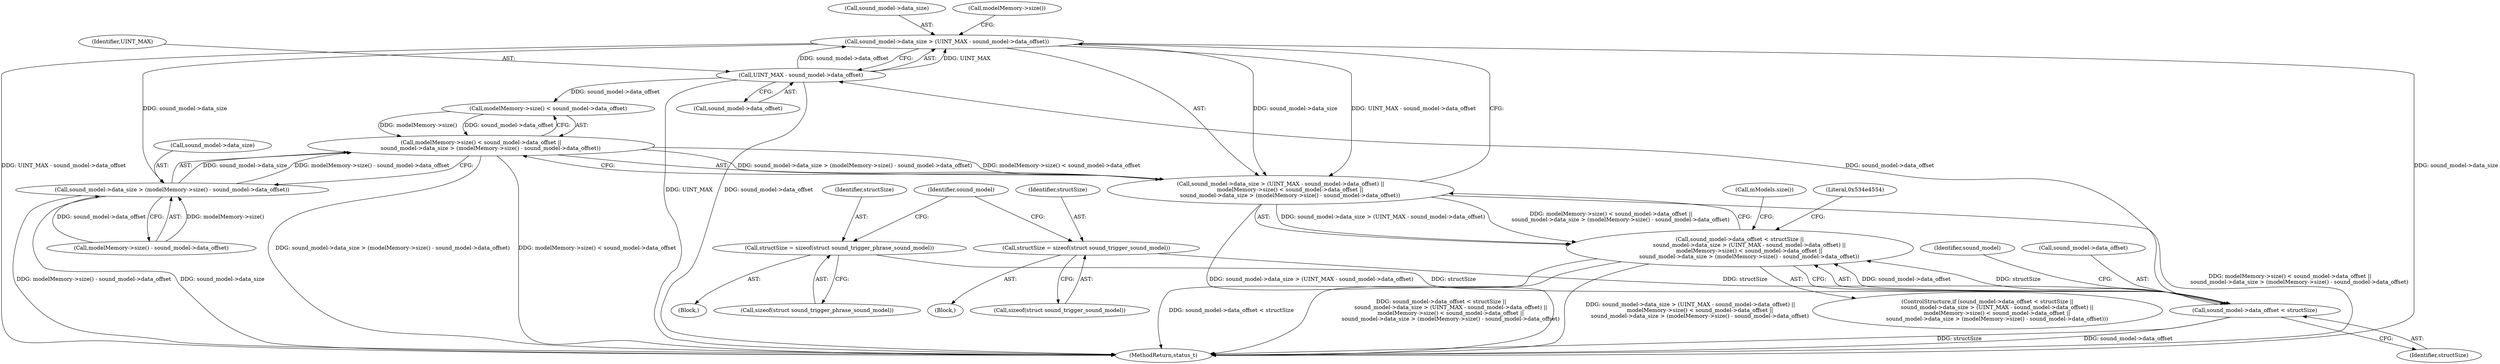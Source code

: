 digraph "0_Android_035cb12f392860113dce96116a5150e2fde6f0cc@pointer" {
"1000157" [label="(Call,sound_model->data_size > (UINT_MAX - sound_model->data_offset))"];
"1000161" [label="(Call,UINT_MAX - sound_model->data_offset)"];
"1000151" [label="(Call,sound_model->data_offset < structSize)"];
"1000139" [label="(Call,structSize = sizeof(struct sound_trigger_phrase_sound_model))"];
"1000145" [label="(Call,structSize = sizeof(struct sound_trigger_sound_model))"];
"1000156" [label="(Call,sound_model->data_size > (UINT_MAX - sound_model->data_offset) ||\n           modelMemory->size() < sound_model->data_offset ||\n           sound_model->data_size > (modelMemory->size() - sound_model->data_offset))"];
"1000150" [label="(Call,sound_model->data_offset < structSize ||\n           sound_model->data_size > (UINT_MAX - sound_model->data_offset) ||\n           modelMemory->size() < sound_model->data_offset ||\n           sound_model->data_size > (modelMemory->size() - sound_model->data_offset))"];
"1000172" [label="(Call,sound_model->data_size > (modelMemory->size() - sound_model->data_offset))"];
"1000166" [label="(Call,modelMemory->size() < sound_model->data_offset ||\n           sound_model->data_size > (modelMemory->size() - sound_model->data_offset))"];
"1000161" [label="(Call,UINT_MAX - sound_model->data_offset)"];
"1000138" [label="(Block,)"];
"1000159" [label="(Identifier,sound_model)"];
"1000149" [label="(ControlStructure,if (sound_model->data_offset < structSize ||\n           sound_model->data_size > (UINT_MAX - sound_model->data_offset) ||\n           modelMemory->size() < sound_model->data_offset ||\n           sound_model->data_size > (modelMemory->size() - sound_model->data_offset)))"];
"1000155" [label="(Identifier,structSize)"];
"1000153" [label="(Identifier,sound_model)"];
"1000254" [label="(MethodReturn,status_t)"];
"1000141" [label="(Call,sizeof(struct sound_trigger_phrase_sound_model))"];
"1000183" [label="(Literal,0x534e4554)"];
"1000163" [label="(Call,sound_model->data_offset)"];
"1000173" [label="(Call,sound_model->data_size)"];
"1000156" [label="(Call,sound_model->data_size > (UINT_MAX - sound_model->data_offset) ||\n           modelMemory->size() < sound_model->data_offset ||\n           sound_model->data_size > (modelMemory->size() - sound_model->data_offset))"];
"1000157" [label="(Call,sound_model->data_size > (UINT_MAX - sound_model->data_offset))"];
"1000176" [label="(Call,modelMemory->size() - sound_model->data_offset)"];
"1000146" [label="(Identifier,structSize)"];
"1000150" [label="(Call,sound_model->data_offset < structSize ||\n           sound_model->data_size > (UINT_MAX - sound_model->data_offset) ||\n           modelMemory->size() < sound_model->data_offset ||\n           sound_model->data_size > (modelMemory->size() - sound_model->data_offset))"];
"1000144" [label="(Block,)"];
"1000145" [label="(Call,structSize = sizeof(struct sound_trigger_sound_model))"];
"1000158" [label="(Call,sound_model->data_size)"];
"1000152" [label="(Call,sound_model->data_offset)"];
"1000151" [label="(Call,sound_model->data_offset < structSize)"];
"1000167" [label="(Call,modelMemory->size() < sound_model->data_offset)"];
"1000162" [label="(Identifier,UINT_MAX)"];
"1000192" [label="(Call,mModels.size())"];
"1000147" [label="(Call,sizeof(struct sound_trigger_sound_model))"];
"1000140" [label="(Identifier,structSize)"];
"1000139" [label="(Call,structSize = sizeof(struct sound_trigger_phrase_sound_model))"];
"1000168" [label="(Call,modelMemory->size())"];
"1000166" [label="(Call,modelMemory->size() < sound_model->data_offset ||\n           sound_model->data_size > (modelMemory->size() - sound_model->data_offset))"];
"1000172" [label="(Call,sound_model->data_size > (modelMemory->size() - sound_model->data_offset))"];
"1000157" -> "1000156"  [label="AST: "];
"1000157" -> "1000161"  [label="CFG: "];
"1000158" -> "1000157"  [label="AST: "];
"1000161" -> "1000157"  [label="AST: "];
"1000168" -> "1000157"  [label="CFG: "];
"1000156" -> "1000157"  [label="CFG: "];
"1000157" -> "1000254"  [label="DDG: sound_model->data_size"];
"1000157" -> "1000254"  [label="DDG: UINT_MAX - sound_model->data_offset"];
"1000157" -> "1000156"  [label="DDG: sound_model->data_size"];
"1000157" -> "1000156"  [label="DDG: UINT_MAX - sound_model->data_offset"];
"1000161" -> "1000157"  [label="DDG: UINT_MAX"];
"1000161" -> "1000157"  [label="DDG: sound_model->data_offset"];
"1000157" -> "1000172"  [label="DDG: sound_model->data_size"];
"1000161" -> "1000163"  [label="CFG: "];
"1000162" -> "1000161"  [label="AST: "];
"1000163" -> "1000161"  [label="AST: "];
"1000161" -> "1000254"  [label="DDG: sound_model->data_offset"];
"1000161" -> "1000254"  [label="DDG: UINT_MAX"];
"1000151" -> "1000161"  [label="DDG: sound_model->data_offset"];
"1000161" -> "1000167"  [label="DDG: sound_model->data_offset"];
"1000151" -> "1000150"  [label="AST: "];
"1000151" -> "1000155"  [label="CFG: "];
"1000152" -> "1000151"  [label="AST: "];
"1000155" -> "1000151"  [label="AST: "];
"1000159" -> "1000151"  [label="CFG: "];
"1000150" -> "1000151"  [label="CFG: "];
"1000151" -> "1000254"  [label="DDG: sound_model->data_offset"];
"1000151" -> "1000254"  [label="DDG: structSize"];
"1000151" -> "1000150"  [label="DDG: sound_model->data_offset"];
"1000151" -> "1000150"  [label="DDG: structSize"];
"1000139" -> "1000151"  [label="DDG: structSize"];
"1000145" -> "1000151"  [label="DDG: structSize"];
"1000139" -> "1000138"  [label="AST: "];
"1000139" -> "1000141"  [label="CFG: "];
"1000140" -> "1000139"  [label="AST: "];
"1000141" -> "1000139"  [label="AST: "];
"1000153" -> "1000139"  [label="CFG: "];
"1000145" -> "1000144"  [label="AST: "];
"1000145" -> "1000147"  [label="CFG: "];
"1000146" -> "1000145"  [label="AST: "];
"1000147" -> "1000145"  [label="AST: "];
"1000153" -> "1000145"  [label="CFG: "];
"1000156" -> "1000150"  [label="AST: "];
"1000156" -> "1000166"  [label="CFG: "];
"1000166" -> "1000156"  [label="AST: "];
"1000150" -> "1000156"  [label="CFG: "];
"1000156" -> "1000254"  [label="DDG: sound_model->data_size > (UINT_MAX - sound_model->data_offset)"];
"1000156" -> "1000254"  [label="DDG: modelMemory->size() < sound_model->data_offset ||\n           sound_model->data_size > (modelMemory->size() - sound_model->data_offset)"];
"1000156" -> "1000150"  [label="DDG: sound_model->data_size > (UINT_MAX - sound_model->data_offset)"];
"1000156" -> "1000150"  [label="DDG: modelMemory->size() < sound_model->data_offset ||\n           sound_model->data_size > (modelMemory->size() - sound_model->data_offset)"];
"1000166" -> "1000156"  [label="DDG: modelMemory->size() < sound_model->data_offset"];
"1000166" -> "1000156"  [label="DDG: sound_model->data_size > (modelMemory->size() - sound_model->data_offset)"];
"1000150" -> "1000149"  [label="AST: "];
"1000183" -> "1000150"  [label="CFG: "];
"1000192" -> "1000150"  [label="CFG: "];
"1000150" -> "1000254"  [label="DDG: sound_model->data_offset < structSize"];
"1000150" -> "1000254"  [label="DDG: sound_model->data_offset < structSize ||\n           sound_model->data_size > (UINT_MAX - sound_model->data_offset) ||\n           modelMemory->size() < sound_model->data_offset ||\n           sound_model->data_size > (modelMemory->size() - sound_model->data_offset)"];
"1000150" -> "1000254"  [label="DDG: sound_model->data_size > (UINT_MAX - sound_model->data_offset) ||\n           modelMemory->size() < sound_model->data_offset ||\n           sound_model->data_size > (modelMemory->size() - sound_model->data_offset)"];
"1000172" -> "1000166"  [label="AST: "];
"1000172" -> "1000176"  [label="CFG: "];
"1000173" -> "1000172"  [label="AST: "];
"1000176" -> "1000172"  [label="AST: "];
"1000166" -> "1000172"  [label="CFG: "];
"1000172" -> "1000254"  [label="DDG: modelMemory->size() - sound_model->data_offset"];
"1000172" -> "1000254"  [label="DDG: sound_model->data_size"];
"1000172" -> "1000166"  [label="DDG: sound_model->data_size"];
"1000172" -> "1000166"  [label="DDG: modelMemory->size() - sound_model->data_offset"];
"1000176" -> "1000172"  [label="DDG: modelMemory->size()"];
"1000176" -> "1000172"  [label="DDG: sound_model->data_offset"];
"1000166" -> "1000167"  [label="CFG: "];
"1000167" -> "1000166"  [label="AST: "];
"1000166" -> "1000254"  [label="DDG: sound_model->data_size > (modelMemory->size() - sound_model->data_offset)"];
"1000166" -> "1000254"  [label="DDG: modelMemory->size() < sound_model->data_offset"];
"1000167" -> "1000166"  [label="DDG: modelMemory->size()"];
"1000167" -> "1000166"  [label="DDG: sound_model->data_offset"];
}

